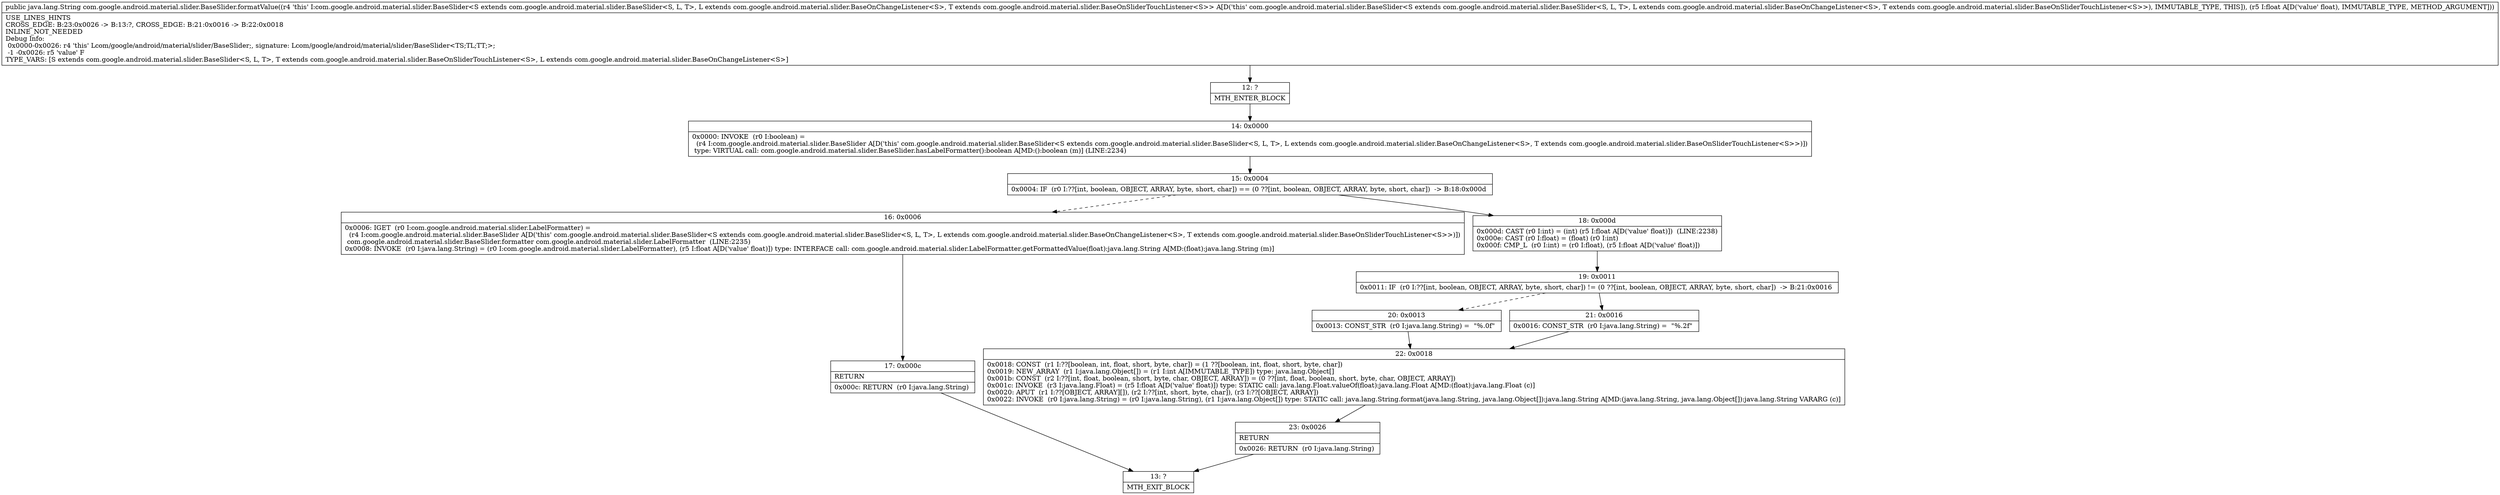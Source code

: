 digraph "CFG forcom.google.android.material.slider.BaseSlider.formatValue(F)Ljava\/lang\/String;" {
Node_12 [shape=record,label="{12\:\ ?|MTH_ENTER_BLOCK\l}"];
Node_14 [shape=record,label="{14\:\ 0x0000|0x0000: INVOKE  (r0 I:boolean) = \l  (r4 I:com.google.android.material.slider.BaseSlider A[D('this' com.google.android.material.slider.BaseSlider\<S extends com.google.android.material.slider.BaseSlider\<S, L, T\>, L extends com.google.android.material.slider.BaseOnChangeListener\<S\>, T extends com.google.android.material.slider.BaseOnSliderTouchListener\<S\>\>)])\l type: VIRTUAL call: com.google.android.material.slider.BaseSlider.hasLabelFormatter():boolean A[MD:():boolean (m)] (LINE:2234)\l}"];
Node_15 [shape=record,label="{15\:\ 0x0004|0x0004: IF  (r0 I:??[int, boolean, OBJECT, ARRAY, byte, short, char]) == (0 ??[int, boolean, OBJECT, ARRAY, byte, short, char])  \-\> B:18:0x000d \l}"];
Node_16 [shape=record,label="{16\:\ 0x0006|0x0006: IGET  (r0 I:com.google.android.material.slider.LabelFormatter) = \l  (r4 I:com.google.android.material.slider.BaseSlider A[D('this' com.google.android.material.slider.BaseSlider\<S extends com.google.android.material.slider.BaseSlider\<S, L, T\>, L extends com.google.android.material.slider.BaseOnChangeListener\<S\>, T extends com.google.android.material.slider.BaseOnSliderTouchListener\<S\>\>)])\l com.google.android.material.slider.BaseSlider.formatter com.google.android.material.slider.LabelFormatter  (LINE:2235)\l0x0008: INVOKE  (r0 I:java.lang.String) = (r0 I:com.google.android.material.slider.LabelFormatter), (r5 I:float A[D('value' float)]) type: INTERFACE call: com.google.android.material.slider.LabelFormatter.getFormattedValue(float):java.lang.String A[MD:(float):java.lang.String (m)]\l}"];
Node_17 [shape=record,label="{17\:\ 0x000c|RETURN\l|0x000c: RETURN  (r0 I:java.lang.String) \l}"];
Node_13 [shape=record,label="{13\:\ ?|MTH_EXIT_BLOCK\l}"];
Node_18 [shape=record,label="{18\:\ 0x000d|0x000d: CAST (r0 I:int) = (int) (r5 I:float A[D('value' float)])  (LINE:2238)\l0x000e: CAST (r0 I:float) = (float) (r0 I:int) \l0x000f: CMP_L  (r0 I:int) = (r0 I:float), (r5 I:float A[D('value' float)]) \l}"];
Node_19 [shape=record,label="{19\:\ 0x0011|0x0011: IF  (r0 I:??[int, boolean, OBJECT, ARRAY, byte, short, char]) != (0 ??[int, boolean, OBJECT, ARRAY, byte, short, char])  \-\> B:21:0x0016 \l}"];
Node_20 [shape=record,label="{20\:\ 0x0013|0x0013: CONST_STR  (r0 I:java.lang.String) =  \"%.0f\" \l}"];
Node_22 [shape=record,label="{22\:\ 0x0018|0x0018: CONST  (r1 I:??[boolean, int, float, short, byte, char]) = (1 ??[boolean, int, float, short, byte, char]) \l0x0019: NEW_ARRAY  (r1 I:java.lang.Object[]) = (r1 I:int A[IMMUTABLE_TYPE]) type: java.lang.Object[] \l0x001b: CONST  (r2 I:??[int, float, boolean, short, byte, char, OBJECT, ARRAY]) = (0 ??[int, float, boolean, short, byte, char, OBJECT, ARRAY]) \l0x001c: INVOKE  (r3 I:java.lang.Float) = (r5 I:float A[D('value' float)]) type: STATIC call: java.lang.Float.valueOf(float):java.lang.Float A[MD:(float):java.lang.Float (c)]\l0x0020: APUT  (r1 I:??[OBJECT, ARRAY][]), (r2 I:??[int, short, byte, char]), (r3 I:??[OBJECT, ARRAY]) \l0x0022: INVOKE  (r0 I:java.lang.String) = (r0 I:java.lang.String), (r1 I:java.lang.Object[]) type: STATIC call: java.lang.String.format(java.lang.String, java.lang.Object[]):java.lang.String A[MD:(java.lang.String, java.lang.Object[]):java.lang.String VARARG (c)]\l}"];
Node_23 [shape=record,label="{23\:\ 0x0026|RETURN\l|0x0026: RETURN  (r0 I:java.lang.String) \l}"];
Node_21 [shape=record,label="{21\:\ 0x0016|0x0016: CONST_STR  (r0 I:java.lang.String) =  \"%.2f\" \l}"];
MethodNode[shape=record,label="{public java.lang.String com.google.android.material.slider.BaseSlider.formatValue((r4 'this' I:com.google.android.material.slider.BaseSlider\<S extends com.google.android.material.slider.BaseSlider\<S, L, T\>, L extends com.google.android.material.slider.BaseOnChangeListener\<S\>, T extends com.google.android.material.slider.BaseOnSliderTouchListener\<S\>\> A[D('this' com.google.android.material.slider.BaseSlider\<S extends com.google.android.material.slider.BaseSlider\<S, L, T\>, L extends com.google.android.material.slider.BaseOnChangeListener\<S\>, T extends com.google.android.material.slider.BaseOnSliderTouchListener\<S\>\>), IMMUTABLE_TYPE, THIS]), (r5 I:float A[D('value' float), IMMUTABLE_TYPE, METHOD_ARGUMENT]))  | USE_LINES_HINTS\lCROSS_EDGE: B:23:0x0026 \-\> B:13:?, CROSS_EDGE: B:21:0x0016 \-\> B:22:0x0018\lINLINE_NOT_NEEDED\lDebug Info:\l  0x0000\-0x0026: r4 'this' Lcom\/google\/android\/material\/slider\/BaseSlider;, signature: Lcom\/google\/android\/material\/slider\/BaseSlider\<TS;TL;TT;\>;\l  \-1 \-0x0026: r5 'value' F\lTYPE_VARS: [S extends com.google.android.material.slider.BaseSlider\<S, L, T\>, T extends com.google.android.material.slider.BaseOnSliderTouchListener\<S\>, L extends com.google.android.material.slider.BaseOnChangeListener\<S\>]\l}"];
MethodNode -> Node_12;Node_12 -> Node_14;
Node_14 -> Node_15;
Node_15 -> Node_16[style=dashed];
Node_15 -> Node_18;
Node_16 -> Node_17;
Node_17 -> Node_13;
Node_18 -> Node_19;
Node_19 -> Node_20[style=dashed];
Node_19 -> Node_21;
Node_20 -> Node_22;
Node_22 -> Node_23;
Node_23 -> Node_13;
Node_21 -> Node_22;
}

